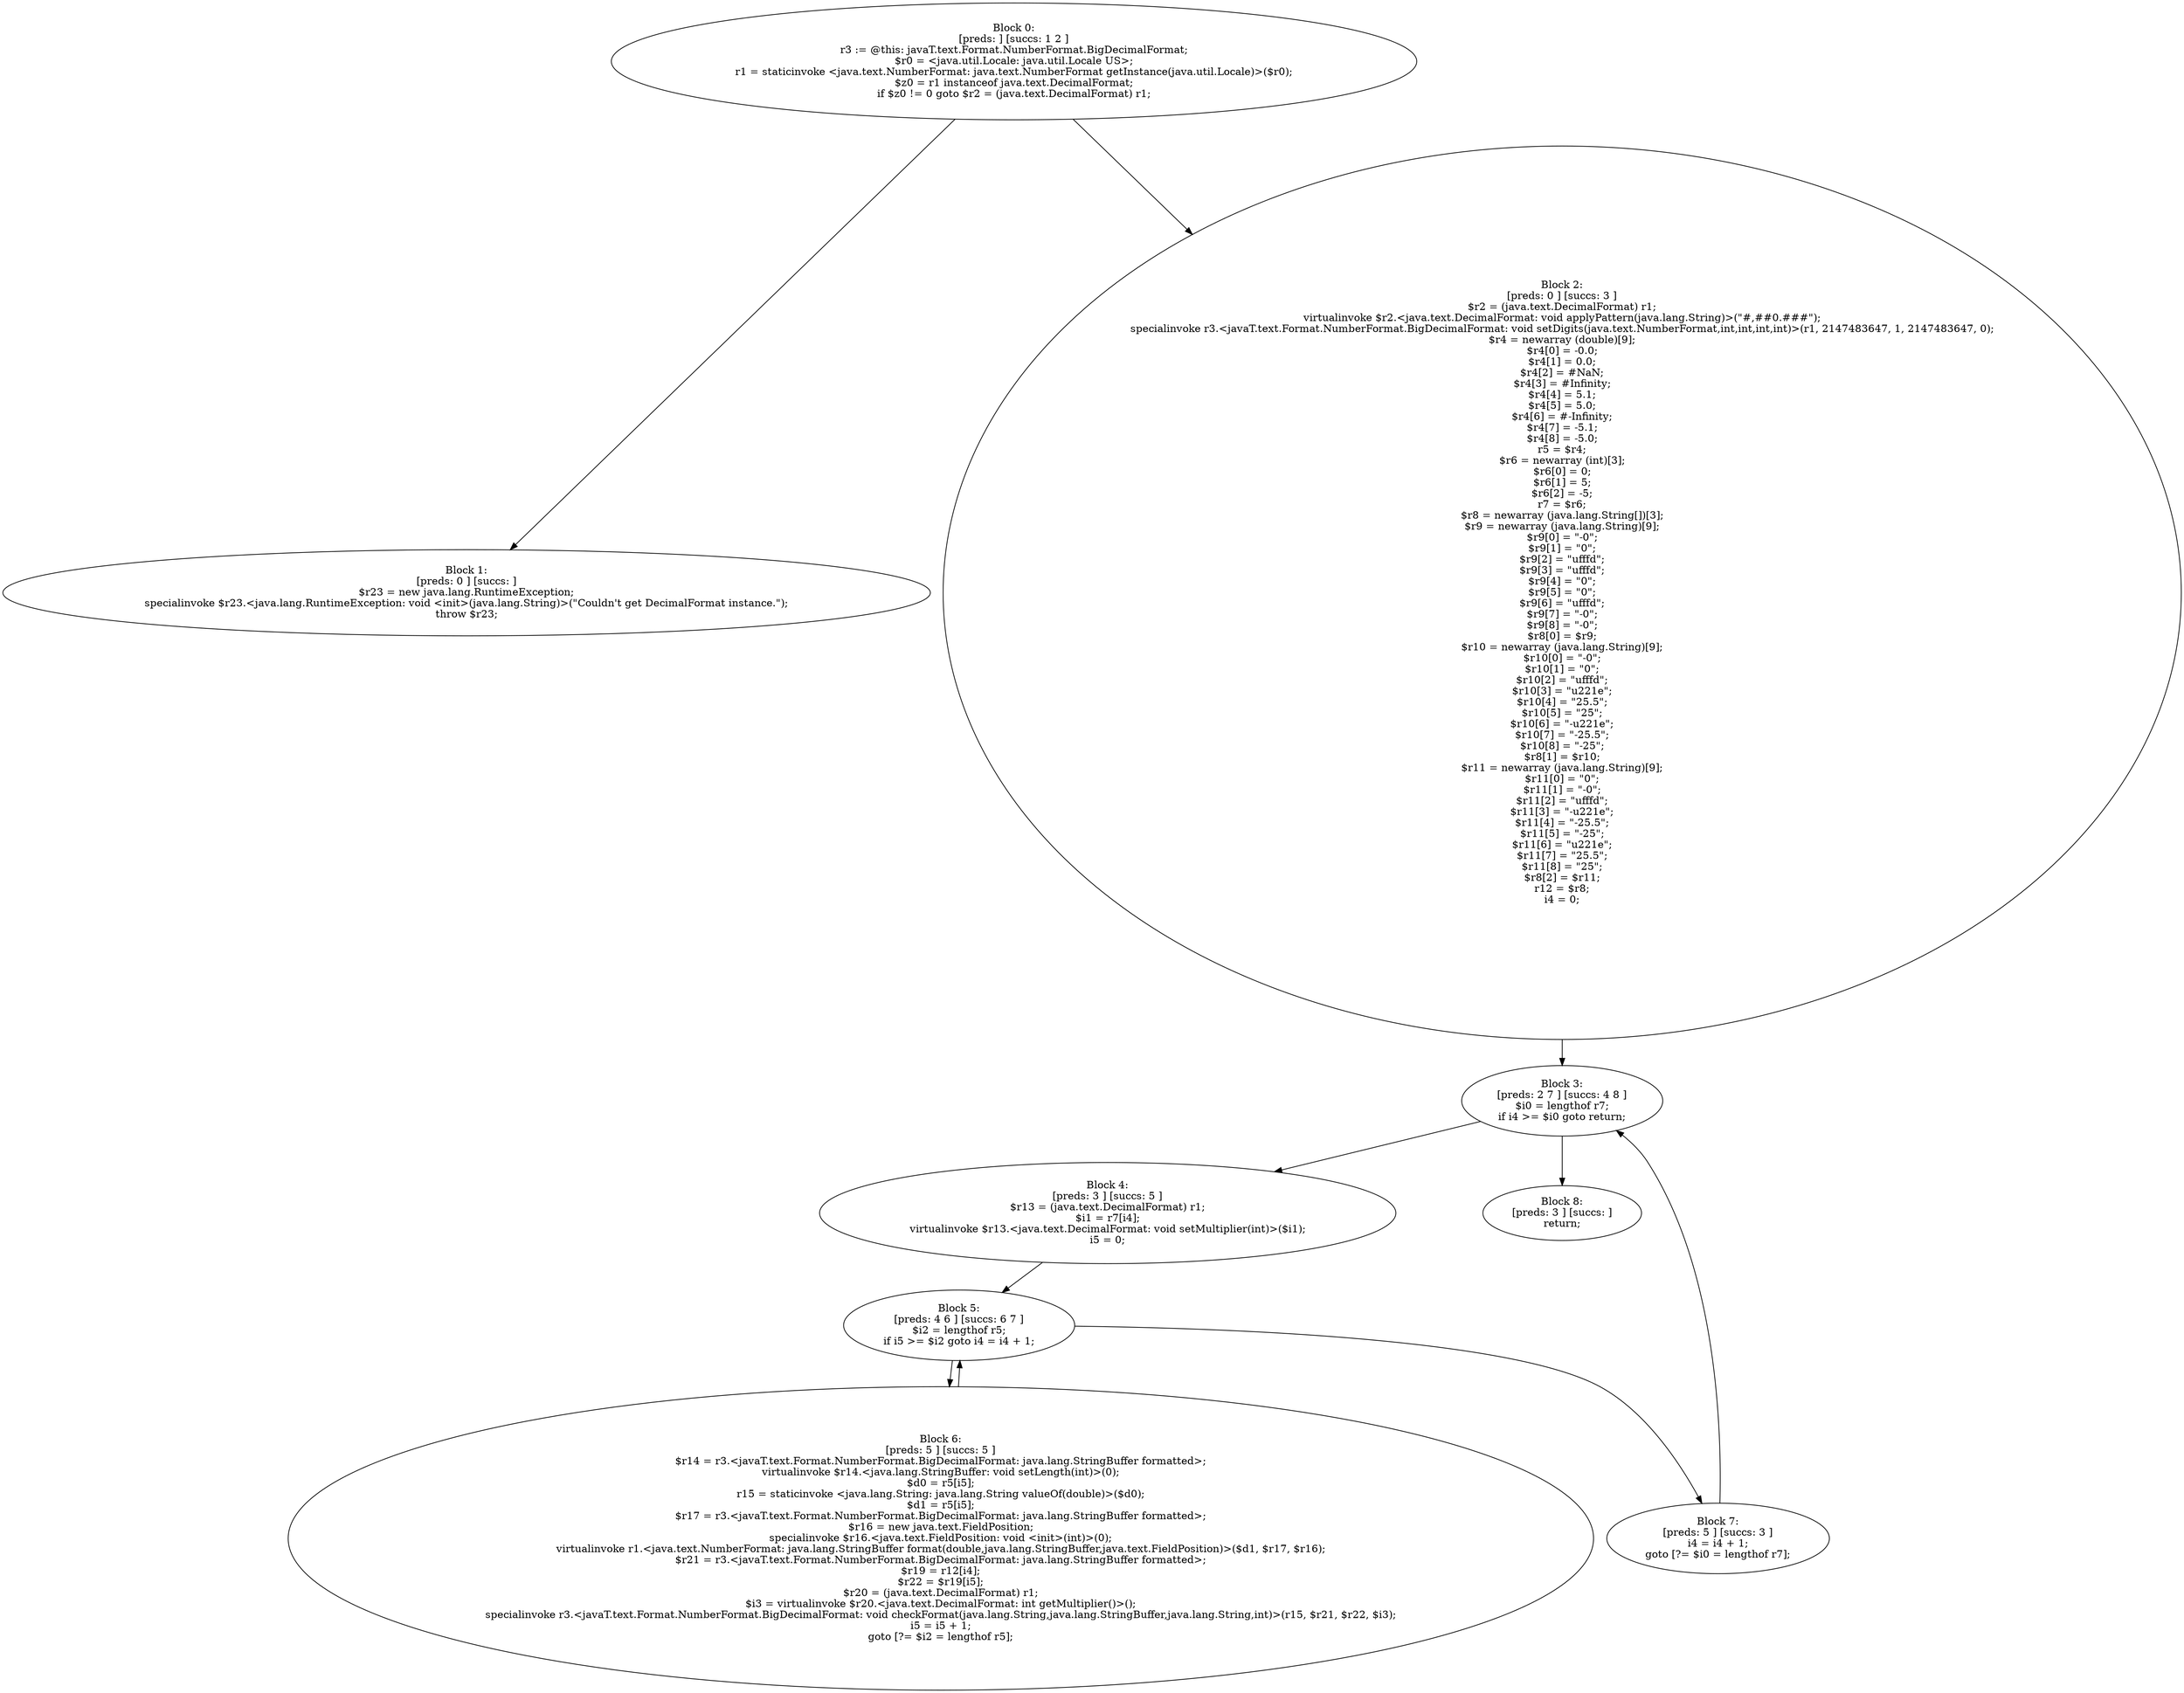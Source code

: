 digraph "unitGraph" {
    "Block 0:
[preds: ] [succs: 1 2 ]
r3 := @this: javaT.text.Format.NumberFormat.BigDecimalFormat;
$r0 = <java.util.Locale: java.util.Locale US>;
r1 = staticinvoke <java.text.NumberFormat: java.text.NumberFormat getInstance(java.util.Locale)>($r0);
$z0 = r1 instanceof java.text.DecimalFormat;
if $z0 != 0 goto $r2 = (java.text.DecimalFormat) r1;
"
    "Block 1:
[preds: 0 ] [succs: ]
$r23 = new java.lang.RuntimeException;
specialinvoke $r23.<java.lang.RuntimeException: void <init>(java.lang.String)>(\"Couldn\'t get DecimalFormat instance.\");
throw $r23;
"
    "Block 2:
[preds: 0 ] [succs: 3 ]
$r2 = (java.text.DecimalFormat) r1;
virtualinvoke $r2.<java.text.DecimalFormat: void applyPattern(java.lang.String)>(\"#,##0.###\");
specialinvoke r3.<javaT.text.Format.NumberFormat.BigDecimalFormat: void setDigits(java.text.NumberFormat,int,int,int,int)>(r1, 2147483647, 1, 2147483647, 0);
$r4 = newarray (double)[9];
$r4[0] = -0.0;
$r4[1] = 0.0;
$r4[2] = #NaN;
$r4[3] = #Infinity;
$r4[4] = 5.1;
$r4[5] = 5.0;
$r4[6] = #-Infinity;
$r4[7] = -5.1;
$r4[8] = -5.0;
r5 = $r4;
$r6 = newarray (int)[3];
$r6[0] = 0;
$r6[1] = 5;
$r6[2] = -5;
r7 = $r6;
$r8 = newarray (java.lang.String[])[3];
$r9 = newarray (java.lang.String)[9];
$r9[0] = \"-0\";
$r9[1] = \"0\";
$r9[2] = \"\ufffd\";
$r9[3] = \"\ufffd\";
$r9[4] = \"0\";
$r9[5] = \"0\";
$r9[6] = \"\ufffd\";
$r9[7] = \"-0\";
$r9[8] = \"-0\";
$r8[0] = $r9;
$r10 = newarray (java.lang.String)[9];
$r10[0] = \"-0\";
$r10[1] = \"0\";
$r10[2] = \"\ufffd\";
$r10[3] = \"\u221e\";
$r10[4] = \"25.5\";
$r10[5] = \"25\";
$r10[6] = \"-\u221e\";
$r10[7] = \"-25.5\";
$r10[8] = \"-25\";
$r8[1] = $r10;
$r11 = newarray (java.lang.String)[9];
$r11[0] = \"0\";
$r11[1] = \"-0\";
$r11[2] = \"\ufffd\";
$r11[3] = \"-\u221e\";
$r11[4] = \"-25.5\";
$r11[5] = \"-25\";
$r11[6] = \"\u221e\";
$r11[7] = \"25.5\";
$r11[8] = \"25\";
$r8[2] = $r11;
r12 = $r8;
i4 = 0;
"
    "Block 3:
[preds: 2 7 ] [succs: 4 8 ]
$i0 = lengthof r7;
if i4 >= $i0 goto return;
"
    "Block 4:
[preds: 3 ] [succs: 5 ]
$r13 = (java.text.DecimalFormat) r1;
$i1 = r7[i4];
virtualinvoke $r13.<java.text.DecimalFormat: void setMultiplier(int)>($i1);
i5 = 0;
"
    "Block 5:
[preds: 4 6 ] [succs: 6 7 ]
$i2 = lengthof r5;
if i5 >= $i2 goto i4 = i4 + 1;
"
    "Block 6:
[preds: 5 ] [succs: 5 ]
$r14 = r3.<javaT.text.Format.NumberFormat.BigDecimalFormat: java.lang.StringBuffer formatted>;
virtualinvoke $r14.<java.lang.StringBuffer: void setLength(int)>(0);
$d0 = r5[i5];
r15 = staticinvoke <java.lang.String: java.lang.String valueOf(double)>($d0);
$d1 = r5[i5];
$r17 = r3.<javaT.text.Format.NumberFormat.BigDecimalFormat: java.lang.StringBuffer formatted>;
$r16 = new java.text.FieldPosition;
specialinvoke $r16.<java.text.FieldPosition: void <init>(int)>(0);
virtualinvoke r1.<java.text.NumberFormat: java.lang.StringBuffer format(double,java.lang.StringBuffer,java.text.FieldPosition)>($d1, $r17, $r16);
$r21 = r3.<javaT.text.Format.NumberFormat.BigDecimalFormat: java.lang.StringBuffer formatted>;
$r19 = r12[i4];
$r22 = $r19[i5];
$r20 = (java.text.DecimalFormat) r1;
$i3 = virtualinvoke $r20.<java.text.DecimalFormat: int getMultiplier()>();
specialinvoke r3.<javaT.text.Format.NumberFormat.BigDecimalFormat: void checkFormat(java.lang.String,java.lang.StringBuffer,java.lang.String,int)>(r15, $r21, $r22, $i3);
i5 = i5 + 1;
goto [?= $i2 = lengthof r5];
"
    "Block 7:
[preds: 5 ] [succs: 3 ]
i4 = i4 + 1;
goto [?= $i0 = lengthof r7];
"
    "Block 8:
[preds: 3 ] [succs: ]
return;
"
    "Block 0:
[preds: ] [succs: 1 2 ]
r3 := @this: javaT.text.Format.NumberFormat.BigDecimalFormat;
$r0 = <java.util.Locale: java.util.Locale US>;
r1 = staticinvoke <java.text.NumberFormat: java.text.NumberFormat getInstance(java.util.Locale)>($r0);
$z0 = r1 instanceof java.text.DecimalFormat;
if $z0 != 0 goto $r2 = (java.text.DecimalFormat) r1;
"->"Block 1:
[preds: 0 ] [succs: ]
$r23 = new java.lang.RuntimeException;
specialinvoke $r23.<java.lang.RuntimeException: void <init>(java.lang.String)>(\"Couldn\'t get DecimalFormat instance.\");
throw $r23;
";
    "Block 0:
[preds: ] [succs: 1 2 ]
r3 := @this: javaT.text.Format.NumberFormat.BigDecimalFormat;
$r0 = <java.util.Locale: java.util.Locale US>;
r1 = staticinvoke <java.text.NumberFormat: java.text.NumberFormat getInstance(java.util.Locale)>($r0);
$z0 = r1 instanceof java.text.DecimalFormat;
if $z0 != 0 goto $r2 = (java.text.DecimalFormat) r1;
"->"Block 2:
[preds: 0 ] [succs: 3 ]
$r2 = (java.text.DecimalFormat) r1;
virtualinvoke $r2.<java.text.DecimalFormat: void applyPattern(java.lang.String)>(\"#,##0.###\");
specialinvoke r3.<javaT.text.Format.NumberFormat.BigDecimalFormat: void setDigits(java.text.NumberFormat,int,int,int,int)>(r1, 2147483647, 1, 2147483647, 0);
$r4 = newarray (double)[9];
$r4[0] = -0.0;
$r4[1] = 0.0;
$r4[2] = #NaN;
$r4[3] = #Infinity;
$r4[4] = 5.1;
$r4[5] = 5.0;
$r4[6] = #-Infinity;
$r4[7] = -5.1;
$r4[8] = -5.0;
r5 = $r4;
$r6 = newarray (int)[3];
$r6[0] = 0;
$r6[1] = 5;
$r6[2] = -5;
r7 = $r6;
$r8 = newarray (java.lang.String[])[3];
$r9 = newarray (java.lang.String)[9];
$r9[0] = \"-0\";
$r9[1] = \"0\";
$r9[2] = \"\ufffd\";
$r9[3] = \"\ufffd\";
$r9[4] = \"0\";
$r9[5] = \"0\";
$r9[6] = \"\ufffd\";
$r9[7] = \"-0\";
$r9[8] = \"-0\";
$r8[0] = $r9;
$r10 = newarray (java.lang.String)[9];
$r10[0] = \"-0\";
$r10[1] = \"0\";
$r10[2] = \"\ufffd\";
$r10[3] = \"\u221e\";
$r10[4] = \"25.5\";
$r10[5] = \"25\";
$r10[6] = \"-\u221e\";
$r10[7] = \"-25.5\";
$r10[8] = \"-25\";
$r8[1] = $r10;
$r11 = newarray (java.lang.String)[9];
$r11[0] = \"0\";
$r11[1] = \"-0\";
$r11[2] = \"\ufffd\";
$r11[3] = \"-\u221e\";
$r11[4] = \"-25.5\";
$r11[5] = \"-25\";
$r11[6] = \"\u221e\";
$r11[7] = \"25.5\";
$r11[8] = \"25\";
$r8[2] = $r11;
r12 = $r8;
i4 = 0;
";
    "Block 2:
[preds: 0 ] [succs: 3 ]
$r2 = (java.text.DecimalFormat) r1;
virtualinvoke $r2.<java.text.DecimalFormat: void applyPattern(java.lang.String)>(\"#,##0.###\");
specialinvoke r3.<javaT.text.Format.NumberFormat.BigDecimalFormat: void setDigits(java.text.NumberFormat,int,int,int,int)>(r1, 2147483647, 1, 2147483647, 0);
$r4 = newarray (double)[9];
$r4[0] = -0.0;
$r4[1] = 0.0;
$r4[2] = #NaN;
$r4[3] = #Infinity;
$r4[4] = 5.1;
$r4[5] = 5.0;
$r4[6] = #-Infinity;
$r4[7] = -5.1;
$r4[8] = -5.0;
r5 = $r4;
$r6 = newarray (int)[3];
$r6[0] = 0;
$r6[1] = 5;
$r6[2] = -5;
r7 = $r6;
$r8 = newarray (java.lang.String[])[3];
$r9 = newarray (java.lang.String)[9];
$r9[0] = \"-0\";
$r9[1] = \"0\";
$r9[2] = \"\ufffd\";
$r9[3] = \"\ufffd\";
$r9[4] = \"0\";
$r9[5] = \"0\";
$r9[6] = \"\ufffd\";
$r9[7] = \"-0\";
$r9[8] = \"-0\";
$r8[0] = $r9;
$r10 = newarray (java.lang.String)[9];
$r10[0] = \"-0\";
$r10[1] = \"0\";
$r10[2] = \"\ufffd\";
$r10[3] = \"\u221e\";
$r10[4] = \"25.5\";
$r10[5] = \"25\";
$r10[6] = \"-\u221e\";
$r10[7] = \"-25.5\";
$r10[8] = \"-25\";
$r8[1] = $r10;
$r11 = newarray (java.lang.String)[9];
$r11[0] = \"0\";
$r11[1] = \"-0\";
$r11[2] = \"\ufffd\";
$r11[3] = \"-\u221e\";
$r11[4] = \"-25.5\";
$r11[5] = \"-25\";
$r11[6] = \"\u221e\";
$r11[7] = \"25.5\";
$r11[8] = \"25\";
$r8[2] = $r11;
r12 = $r8;
i4 = 0;
"->"Block 3:
[preds: 2 7 ] [succs: 4 8 ]
$i0 = lengthof r7;
if i4 >= $i0 goto return;
";
    "Block 3:
[preds: 2 7 ] [succs: 4 8 ]
$i0 = lengthof r7;
if i4 >= $i0 goto return;
"->"Block 4:
[preds: 3 ] [succs: 5 ]
$r13 = (java.text.DecimalFormat) r1;
$i1 = r7[i4];
virtualinvoke $r13.<java.text.DecimalFormat: void setMultiplier(int)>($i1);
i5 = 0;
";
    "Block 3:
[preds: 2 7 ] [succs: 4 8 ]
$i0 = lengthof r7;
if i4 >= $i0 goto return;
"->"Block 8:
[preds: 3 ] [succs: ]
return;
";
    "Block 4:
[preds: 3 ] [succs: 5 ]
$r13 = (java.text.DecimalFormat) r1;
$i1 = r7[i4];
virtualinvoke $r13.<java.text.DecimalFormat: void setMultiplier(int)>($i1);
i5 = 0;
"->"Block 5:
[preds: 4 6 ] [succs: 6 7 ]
$i2 = lengthof r5;
if i5 >= $i2 goto i4 = i4 + 1;
";
    "Block 5:
[preds: 4 6 ] [succs: 6 7 ]
$i2 = lengthof r5;
if i5 >= $i2 goto i4 = i4 + 1;
"->"Block 6:
[preds: 5 ] [succs: 5 ]
$r14 = r3.<javaT.text.Format.NumberFormat.BigDecimalFormat: java.lang.StringBuffer formatted>;
virtualinvoke $r14.<java.lang.StringBuffer: void setLength(int)>(0);
$d0 = r5[i5];
r15 = staticinvoke <java.lang.String: java.lang.String valueOf(double)>($d0);
$d1 = r5[i5];
$r17 = r3.<javaT.text.Format.NumberFormat.BigDecimalFormat: java.lang.StringBuffer formatted>;
$r16 = new java.text.FieldPosition;
specialinvoke $r16.<java.text.FieldPosition: void <init>(int)>(0);
virtualinvoke r1.<java.text.NumberFormat: java.lang.StringBuffer format(double,java.lang.StringBuffer,java.text.FieldPosition)>($d1, $r17, $r16);
$r21 = r3.<javaT.text.Format.NumberFormat.BigDecimalFormat: java.lang.StringBuffer formatted>;
$r19 = r12[i4];
$r22 = $r19[i5];
$r20 = (java.text.DecimalFormat) r1;
$i3 = virtualinvoke $r20.<java.text.DecimalFormat: int getMultiplier()>();
specialinvoke r3.<javaT.text.Format.NumberFormat.BigDecimalFormat: void checkFormat(java.lang.String,java.lang.StringBuffer,java.lang.String,int)>(r15, $r21, $r22, $i3);
i5 = i5 + 1;
goto [?= $i2 = lengthof r5];
";
    "Block 5:
[preds: 4 6 ] [succs: 6 7 ]
$i2 = lengthof r5;
if i5 >= $i2 goto i4 = i4 + 1;
"->"Block 7:
[preds: 5 ] [succs: 3 ]
i4 = i4 + 1;
goto [?= $i0 = lengthof r7];
";
    "Block 6:
[preds: 5 ] [succs: 5 ]
$r14 = r3.<javaT.text.Format.NumberFormat.BigDecimalFormat: java.lang.StringBuffer formatted>;
virtualinvoke $r14.<java.lang.StringBuffer: void setLength(int)>(0);
$d0 = r5[i5];
r15 = staticinvoke <java.lang.String: java.lang.String valueOf(double)>($d0);
$d1 = r5[i5];
$r17 = r3.<javaT.text.Format.NumberFormat.BigDecimalFormat: java.lang.StringBuffer formatted>;
$r16 = new java.text.FieldPosition;
specialinvoke $r16.<java.text.FieldPosition: void <init>(int)>(0);
virtualinvoke r1.<java.text.NumberFormat: java.lang.StringBuffer format(double,java.lang.StringBuffer,java.text.FieldPosition)>($d1, $r17, $r16);
$r21 = r3.<javaT.text.Format.NumberFormat.BigDecimalFormat: java.lang.StringBuffer formatted>;
$r19 = r12[i4];
$r22 = $r19[i5];
$r20 = (java.text.DecimalFormat) r1;
$i3 = virtualinvoke $r20.<java.text.DecimalFormat: int getMultiplier()>();
specialinvoke r3.<javaT.text.Format.NumberFormat.BigDecimalFormat: void checkFormat(java.lang.String,java.lang.StringBuffer,java.lang.String,int)>(r15, $r21, $r22, $i3);
i5 = i5 + 1;
goto [?= $i2 = lengthof r5];
"->"Block 5:
[preds: 4 6 ] [succs: 6 7 ]
$i2 = lengthof r5;
if i5 >= $i2 goto i4 = i4 + 1;
";
    "Block 7:
[preds: 5 ] [succs: 3 ]
i4 = i4 + 1;
goto [?= $i0 = lengthof r7];
"->"Block 3:
[preds: 2 7 ] [succs: 4 8 ]
$i0 = lengthof r7;
if i4 >= $i0 goto return;
";
}
